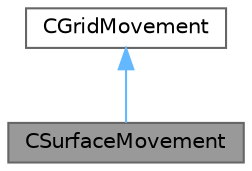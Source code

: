 digraph "CSurfaceMovement"
{
 // LATEX_PDF_SIZE
  bgcolor="transparent";
  edge [fontname=Helvetica,fontsize=10,labelfontname=Helvetica,labelfontsize=10];
  node [fontname=Helvetica,fontsize=10,shape=box,height=0.2,width=0.4];
  Node1 [id="Node000001",label="CSurfaceMovement",height=0.2,width=0.4,color="gray40", fillcolor="grey60", style="filled", fontcolor="black",tooltip="Class for moving the surface numerical grid."];
  Node2 -> Node1 [id="edge1_Node000001_Node000002",dir="back",color="steelblue1",style="solid",tooltip=" "];
  Node2 [id="Node000002",label="CGridMovement",height=0.2,width=0.4,color="gray40", fillcolor="white", style="filled",URL="$classCGridMovement.html",tooltip="Class for moving the surface and volumetric numerical grid (2D and 3D problems)."];
}
